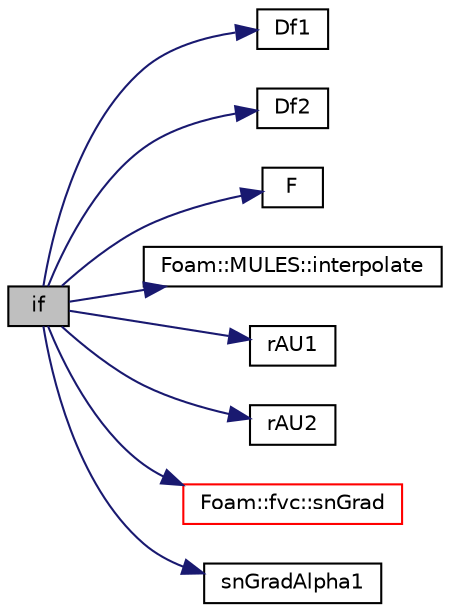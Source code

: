 digraph "if"
{
  bgcolor="transparent";
  edge [fontname="Helvetica",fontsize="10",labelfontname="Helvetica",labelfontsize="10"];
  node [fontname="Helvetica",fontsize="10",shape=record];
  rankdir="LR";
  Node1 [label="if",height=0.2,width=0.4,color="black", fillcolor="grey75", style="filled", fontcolor="black"];
  Node1 -> Node2 [color="midnightblue",fontsize="10",style="solid",fontname="Helvetica"];
  Node2 [label="Df1",height=0.2,width=0.4,color="black",URL="$a02985.html#abddb03f0c6db4f48aa4bdcc6214d2625"];
  Node1 -> Node3 [color="midnightblue",fontsize="10",style="solid",fontname="Helvetica"];
  Node3 [label="Df2",height=0.2,width=0.4,color="black",URL="$a02985.html#a063018f0fb0c044d15c8cc81721ee1eb"];
  Node1 -> Node4 [color="midnightblue",fontsize="10",style="solid",fontname="Helvetica"];
  Node4 [label="F",height=0.2,width=0.4,color="black",URL="$a02984.html#a0fd6c680e7914ea17e626bbef00299f1"];
  Node1 -> Node5 [color="midnightblue",fontsize="10",style="solid",fontname="Helvetica"];
  Node5 [label="Foam::MULES::interpolate",height=0.2,width=0.4,color="black",URL="$a10816.html#a4d62f21551985d814104861e7c1d9b4f"];
  Node1 -> Node6 [color="midnightblue",fontsize="10",style="solid",fontname="Helvetica"];
  Node6 [label="rAU1",height=0.2,width=0.4,color="black",URL="$a02984.html#a2c9f9b40ebdf731cc37c38eab8977d44"];
  Node1 -> Node7 [color="midnightblue",fontsize="10",style="solid",fontname="Helvetica"];
  Node7 [label="rAU2",height=0.2,width=0.4,color="black",URL="$a02984.html#a980a98cf85cda183ad754b3d45380f15"];
  Node1 -> Node8 [color="midnightblue",fontsize="10",style="solid",fontname="Helvetica"];
  Node8 [label="Foam::fvc::snGrad",height=0.2,width=0.4,color="red",URL="$a10792.html#a15da734ee906cb52cf17937ab84c41a0"];
  Node1 -> Node9 [color="midnightblue",fontsize="10",style="solid",fontname="Helvetica"];
  Node9 [label="snGradAlpha1",height=0.2,width=0.4,color="black",URL="$a02984.html#a9ad08a93fd578a856c12ac94a7cf1f0d"];
}
